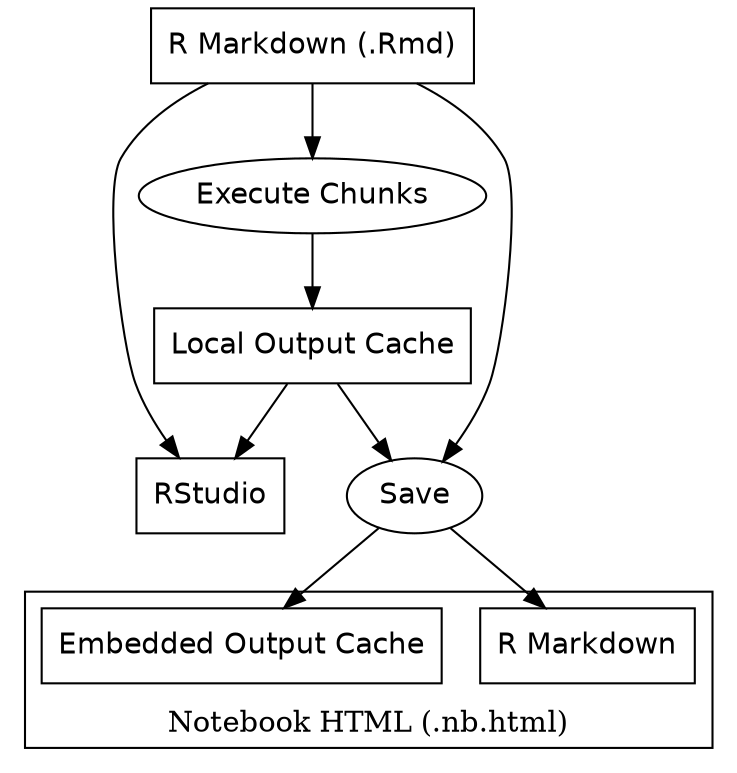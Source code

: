 
digraph notebookio {
  node [shape="box", fontname="Helvetica", fillcolor=lightgrey];
  doc [label="R Markdown (.Rmd)"];
  cache [label="Local Output Cache"];
  edoc [label="R Markdown"];
  ecache [label="Embedded Output Cache"];
  rs [label="RStudio"];
  save [label="Save", shape="ellipse"]
  execute [label="Execute Chunks", shape="ellipse"]
  subgraph cluster0 {
    edoc;
    ecache;
    label="Notebook HTML (.nb.html)";
    labelloc=b;
  }
  doc -> save;
  doc -> execute;
  cache -> save;
  save -> edoc;
  save -> ecache;
  execute -> cache;
  doc -> rs;
  cache -> rs;
}